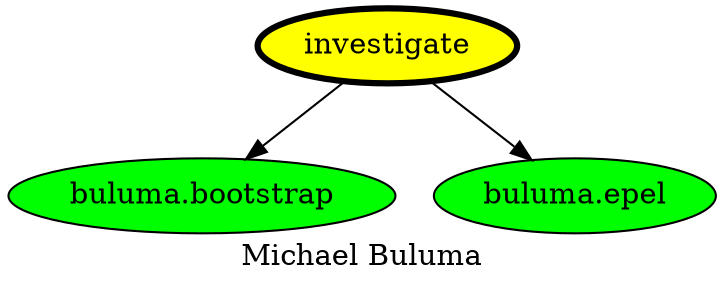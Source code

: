 digraph PhiloDilemma {
  label = "Michael Buluma" ;
  overlap=false
  {
    "investigate" [fillcolor=yellow style=filled penwidth=3]
    "buluma.bootstrap" [fillcolor=green style=filled]
    "buluma.epel" [fillcolor=green style=filled]
  }
  "investigate" -> "buluma.bootstrap"
  "investigate" -> "buluma.epel"
}
